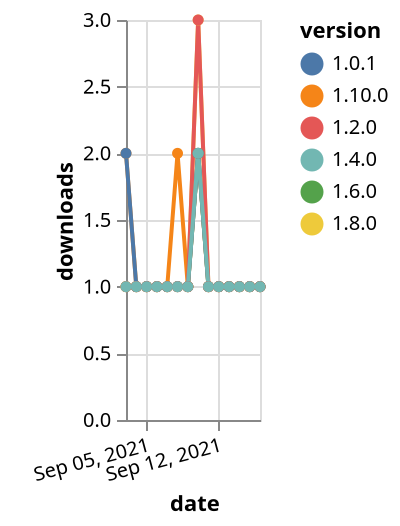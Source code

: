 {"$schema": "https://vega.github.io/schema/vega-lite/v5.json", "description": "A simple bar chart with embedded data.", "data": {"values": [{"date": "2021-09-03", "total": 156, "delta": 1, "version": "1.6.0"}, {"date": "2021-09-04", "total": 157, "delta": 1, "version": "1.6.0"}, {"date": "2021-09-05", "total": 158, "delta": 1, "version": "1.6.0"}, {"date": "2021-09-06", "total": 159, "delta": 1, "version": "1.6.0"}, {"date": "2021-09-07", "total": 160, "delta": 1, "version": "1.6.0"}, {"date": "2021-09-08", "total": 161, "delta": 1, "version": "1.6.0"}, {"date": "2021-09-09", "total": 162, "delta": 1, "version": "1.6.0"}, {"date": "2021-09-10", "total": 164, "delta": 2, "version": "1.6.0"}, {"date": "2021-09-11", "total": 165, "delta": 1, "version": "1.6.0"}, {"date": "2021-09-12", "total": 166, "delta": 1, "version": "1.6.0"}, {"date": "2021-09-13", "total": 167, "delta": 1, "version": "1.6.0"}, {"date": "2021-09-14", "total": 168, "delta": 1, "version": "1.6.0"}, {"date": "2021-09-15", "total": 169, "delta": 1, "version": "1.6.0"}, {"date": "2021-09-16", "total": 170, "delta": 1, "version": "1.6.0"}, {"date": "2021-09-03", "total": 183, "delta": 1, "version": "1.8.0"}, {"date": "2021-09-04", "total": 184, "delta": 1, "version": "1.8.0"}, {"date": "2021-09-05", "total": 185, "delta": 1, "version": "1.8.0"}, {"date": "2021-09-06", "total": 186, "delta": 1, "version": "1.8.0"}, {"date": "2021-09-07", "total": 187, "delta": 1, "version": "1.8.0"}, {"date": "2021-09-08", "total": 188, "delta": 1, "version": "1.8.0"}, {"date": "2021-09-09", "total": 189, "delta": 1, "version": "1.8.0"}, {"date": "2021-09-10", "total": 192, "delta": 3, "version": "1.8.0"}, {"date": "2021-09-11", "total": 193, "delta": 1, "version": "1.8.0"}, {"date": "2021-09-12", "total": 194, "delta": 1, "version": "1.8.0"}, {"date": "2021-09-13", "total": 195, "delta": 1, "version": "1.8.0"}, {"date": "2021-09-14", "total": 196, "delta": 1, "version": "1.8.0"}, {"date": "2021-09-15", "total": 197, "delta": 1, "version": "1.8.0"}, {"date": "2021-09-16", "total": 198, "delta": 1, "version": "1.8.0"}, {"date": "2021-09-03", "total": 119, "delta": 2, "version": "1.10.0"}, {"date": "2021-09-04", "total": 120, "delta": 1, "version": "1.10.0"}, {"date": "2021-09-05", "total": 121, "delta": 1, "version": "1.10.0"}, {"date": "2021-09-06", "total": 122, "delta": 1, "version": "1.10.0"}, {"date": "2021-09-07", "total": 123, "delta": 1, "version": "1.10.0"}, {"date": "2021-09-08", "total": 125, "delta": 2, "version": "1.10.0"}, {"date": "2021-09-09", "total": 126, "delta": 1, "version": "1.10.0"}, {"date": "2021-09-10", "total": 128, "delta": 2, "version": "1.10.0"}, {"date": "2021-09-11", "total": 129, "delta": 1, "version": "1.10.0"}, {"date": "2021-09-12", "total": 130, "delta": 1, "version": "1.10.0"}, {"date": "2021-09-13", "total": 131, "delta": 1, "version": "1.10.0"}, {"date": "2021-09-14", "total": 132, "delta": 1, "version": "1.10.0"}, {"date": "2021-09-15", "total": 133, "delta": 1, "version": "1.10.0"}, {"date": "2021-09-16", "total": 134, "delta": 1, "version": "1.10.0"}, {"date": "2021-09-03", "total": 236, "delta": 2, "version": "1.0.1"}, {"date": "2021-09-04", "total": 237, "delta": 1, "version": "1.0.1"}, {"date": "2021-09-05", "total": 238, "delta": 1, "version": "1.0.1"}, {"date": "2021-09-06", "total": 239, "delta": 1, "version": "1.0.1"}, {"date": "2021-09-07", "total": 240, "delta": 1, "version": "1.0.1"}, {"date": "2021-09-08", "total": 241, "delta": 1, "version": "1.0.1"}, {"date": "2021-09-09", "total": 242, "delta": 1, "version": "1.0.1"}, {"date": "2021-09-10", "total": 244, "delta": 2, "version": "1.0.1"}, {"date": "2021-09-11", "total": 245, "delta": 1, "version": "1.0.1"}, {"date": "2021-09-12", "total": 246, "delta": 1, "version": "1.0.1"}, {"date": "2021-09-13", "total": 247, "delta": 1, "version": "1.0.1"}, {"date": "2021-09-14", "total": 248, "delta": 1, "version": "1.0.1"}, {"date": "2021-09-15", "total": 249, "delta": 1, "version": "1.0.1"}, {"date": "2021-09-16", "total": 250, "delta": 1, "version": "1.0.1"}, {"date": "2021-09-03", "total": 313, "delta": 1, "version": "1.2.0"}, {"date": "2021-09-04", "total": 314, "delta": 1, "version": "1.2.0"}, {"date": "2021-09-05", "total": 315, "delta": 1, "version": "1.2.0"}, {"date": "2021-09-06", "total": 316, "delta": 1, "version": "1.2.0"}, {"date": "2021-09-07", "total": 317, "delta": 1, "version": "1.2.0"}, {"date": "2021-09-08", "total": 318, "delta": 1, "version": "1.2.0"}, {"date": "2021-09-09", "total": 319, "delta": 1, "version": "1.2.0"}, {"date": "2021-09-10", "total": 322, "delta": 3, "version": "1.2.0"}, {"date": "2021-09-11", "total": 323, "delta": 1, "version": "1.2.0"}, {"date": "2021-09-12", "total": 324, "delta": 1, "version": "1.2.0"}, {"date": "2021-09-13", "total": 325, "delta": 1, "version": "1.2.0"}, {"date": "2021-09-14", "total": 326, "delta": 1, "version": "1.2.0"}, {"date": "2021-09-15", "total": 327, "delta": 1, "version": "1.2.0"}, {"date": "2021-09-16", "total": 328, "delta": 1, "version": "1.2.0"}, {"date": "2021-09-03", "total": 176, "delta": 1, "version": "1.4.0"}, {"date": "2021-09-04", "total": 177, "delta": 1, "version": "1.4.0"}, {"date": "2021-09-05", "total": 178, "delta": 1, "version": "1.4.0"}, {"date": "2021-09-06", "total": 179, "delta": 1, "version": "1.4.0"}, {"date": "2021-09-07", "total": 180, "delta": 1, "version": "1.4.0"}, {"date": "2021-09-08", "total": 181, "delta": 1, "version": "1.4.0"}, {"date": "2021-09-09", "total": 182, "delta": 1, "version": "1.4.0"}, {"date": "2021-09-10", "total": 184, "delta": 2, "version": "1.4.0"}, {"date": "2021-09-11", "total": 185, "delta": 1, "version": "1.4.0"}, {"date": "2021-09-12", "total": 186, "delta": 1, "version": "1.4.0"}, {"date": "2021-09-13", "total": 187, "delta": 1, "version": "1.4.0"}, {"date": "2021-09-14", "total": 188, "delta": 1, "version": "1.4.0"}, {"date": "2021-09-15", "total": 189, "delta": 1, "version": "1.4.0"}, {"date": "2021-09-16", "total": 190, "delta": 1, "version": "1.4.0"}]}, "width": "container", "mark": {"type": "line", "point": {"filled": true}}, "encoding": {"x": {"field": "date", "type": "temporal", "timeUnit": "yearmonthdate", "title": "date", "axis": {"labelAngle": -15}}, "y": {"field": "delta", "type": "quantitative", "title": "downloads"}, "color": {"field": "version", "type": "nominal"}, "tooltip": {"field": "delta"}}}